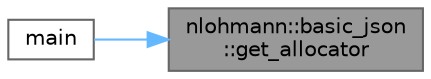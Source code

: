 digraph "nlohmann::basic_json::get_allocator"
{
 // LATEX_PDF_SIZE
  bgcolor="transparent";
  edge [fontname=Helvetica,fontsize=10,labelfontname=Helvetica,labelfontsize=10];
  node [fontname=Helvetica,fontsize=10,shape=box,height=0.2,width=0.4];
  rankdir="RL";
  Node1 [id="Node000001",label="nlohmann::basic_json\l::get_allocator",height=0.2,width=0.4,color="gray40", fillcolor="grey60", style="filled", fontcolor="black",tooltip="returns the allocator associated with the container"];
  Node1 -> Node2 [id="edge1_Node000001_Node000002",dir="back",color="steelblue1",style="solid",tooltip=" "];
  Node2 [id="Node000002",label="main",height=0.2,width=0.4,color="grey40", fillcolor="white", style="filled",URL="$get__allocator_8cpp.html#ae66f6b31b5ad750f1fe042a706a4e3d4",tooltip=" "];
}
